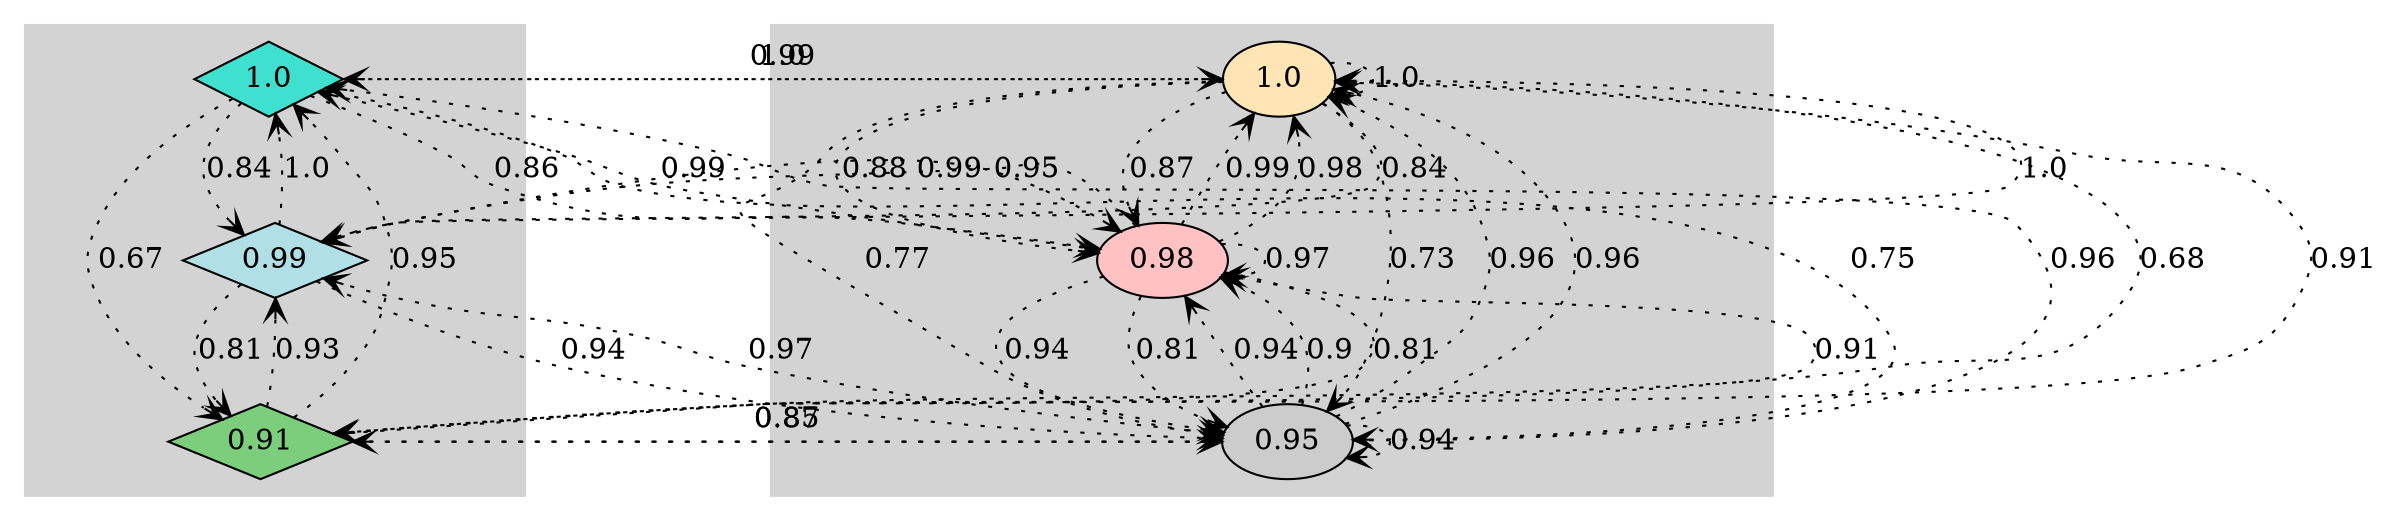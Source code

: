 digraph {
		scL -> syS [label=1.0 arrowhead=vee constraint=False style=dotted]
		syS -> syS [label=1.0 arrowhead=vee constraint=True style=dotted]
		scR -> scL [label=1.0 arrowhead=vee constraint=True style=dotted]
		scR -> syS [label=1.0 arrowhead=vee constraint=False style=dotted]
		syS -> scL [label=0.99 arrowhead=vee constraint=False style=dotted]
		syC -> scL [label=0.99 arrowhead=vee constraint=False style=dotted]
		scR -> syC [label=0.99 arrowhead=vee constraint=False style=dotted]
		syC -> syS [label=0.99 arrowhead=vee constraint=True style=dotted]
		syC -> syS [label=0.98 arrowhead=vee constraint=True style=dotted]
		syT -> scR [label=0.97 arrowhead=vee constraint=False style=dotted]
		syC -> syC [label=0.97 arrowhead=vee constraint=True style=dotted]
		syT -> scL [label=0.96 arrowhead=vee constraint=False style=dotted]
		syT -> syS [label=0.96 arrowhead=vee constraint=True style=dotted]
		syT -> syS [label=0.96 arrowhead=vee constraint=True style=dotted]
		scP -> scL [label=0.95 arrowhead=vee constraint=True style=dotted]
		syC -> scR [label=0.95 arrowhead=vee constraint=False style=dotted]
		syT -> syT [label=0.94 arrowhead=vee constraint=True style=dotted]
		syT -> syC [label=0.94 arrowhead=vee constraint=True style=dotted]
		scR -> syT [label=0.94 arrowhead=vee constraint=False style=dotted]
		syC -> syT [label=0.94 arrowhead=vee constraint=True style=dotted]
		scP -> scR [label=0.93 arrowhead=vee constraint=True style=dotted]
		scP -> syS [label=0.91 arrowhead=vee constraint=False style=dotted]
		scP -> syC [label=0.91 arrowhead=vee constraint=False style=dotted]
		syT -> syC [label=0.9 arrowhead=vee constraint=True style=dotted]
		syS -> syC [label=0.88 arrowhead=vee constraint=True style=dotted]
		scP -> syT [label=0.87 arrowhead=vee constraint=False style=dotted]
		syS -> syC [label=0.87 arrowhead=vee constraint=True style=dotted]
		scL -> syC [label=0.86 arrowhead=vee constraint=False style=dotted]
		syT -> scP [label=0.85 arrowhead=vee constraint=False style=dotted]
		syS -> scR [label=0.84 arrowhead=vee constraint=False style=dotted]
		scL -> scR [label=0.84 arrowhead=vee constraint=True style=dotted]
		syC -> scP [label=0.81 arrowhead=vee constraint=False style=dotted]
		scR -> scP [label=0.81 arrowhead=vee constraint=True style=dotted]
		syC -> syT [label=0.81 arrowhead=vee constraint=True style=dotted]
		syS -> syT [label=0.77 arrowhead=vee constraint=True style=dotted]
		scL -> syT [label=0.75 arrowhead=vee constraint=False style=dotted]
		syS -> syT [label=0.73 arrowhead=vee constraint=True style=dotted]
		syS -> scP [label=0.68 arrowhead=vee constraint=False style=dotted]
		scL -> scP [label=0.67 arrowhead=vee constraint=True style=dotted]
	subgraph cluster_scott {
		node [color=white style=filled]
		style=filled
		color=lightgrey
			scL [label=1.0 fillcolor=turquoise shape=diamond style=filled]
			scR [label=0.99 fillcolor=powderblue shape=diamond style=filled]
			scP [label=0.91 fillcolor=palegreen3 shape=diamond style=filled]
	}
	subgraph cluster_synergy {
		node [color=white style=filled]
		style=filled
		color=lightgrey
			syS [label=1.0 fillcolor=moccasin shape=ellipse style=filled]
			syC [label=0.98 fillcolor=rosybrown1 shape=ellipse style=filled]
			syT [label=0.95 fillcolor=grey80 shape=ellipse style=filled]
	}
}